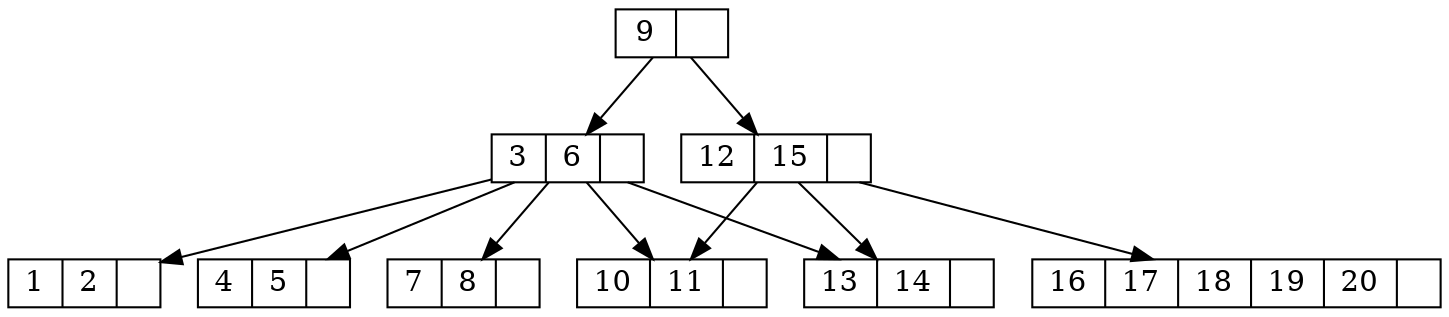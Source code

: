 digraph G {
 node [shape = record,height=.1];9->3;
3->1;
3->4;
3->7;
3->10;
3->13;
9->12;
12->10;
12->13;
12->16;
9[label = "<f0>9|"];
3[label = "<f0>3|<f1>6|"];
1[label = "<f0>1|<f1>2|"];
4[label = "<f0>4|<f1>5|"];
7[label = "<f0>7|<f1>8|"];
10[label = "<f0>10|<f1>11|"];
13[label = "<f0>13|<f1>14|"];
12[label = "<f0>12|<f1>15|"];
10[label = "<f0>10|<f1>11|"];
13[label = "<f0>13|<f1>14|"];
16[label = "<f0>16|<f1>17|<f2>18|<f3>19|<f4>20|"];
}